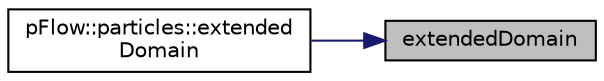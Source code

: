 digraph "extendedDomain"
{
 // LATEX_PDF_SIZE
  edge [fontname="Helvetica",fontsize="10",labelfontname="Helvetica",labelfontsize="10"];
  node [fontname="Helvetica",fontsize="10",shape=record];
  rankdir="RL";
  Node1 [label="extendedDomain",height=0.2,width=0.4,color="black", fillcolor="grey75", style="filled", fontcolor="black",tooltip=" "];
  Node1 -> Node2 [dir="back",color="midnightblue",fontsize="10",style="solid",fontname="Helvetica"];
  Node2 [label="pFlow::particles::extended\lDomain",height=0.2,width=0.4,color="black", fillcolor="white", style="filled",URL="$classpFlow_1_1particles.html#a0d2a7b5c43832e65e2cbf5f9de32856d",tooltip=" "];
}
